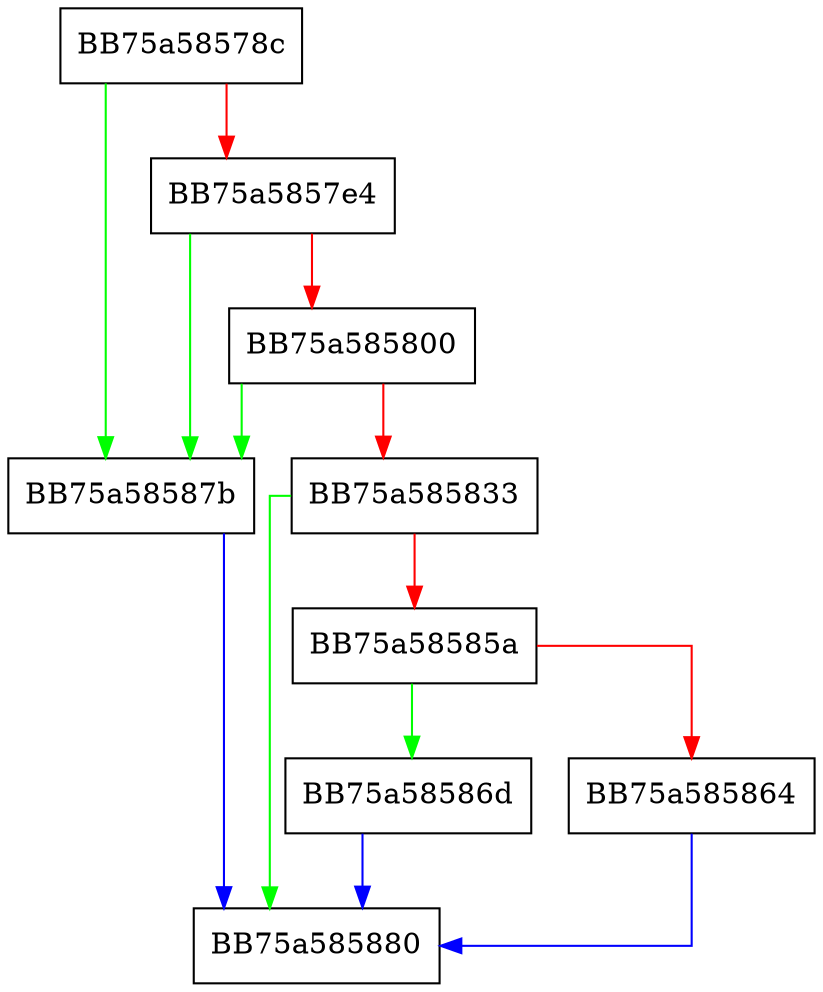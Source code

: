 digraph _validate_feature_and_save {
  node [shape="box"];
  graph [splines=ortho];
  BB75a58578c -> BB75a58587b [color="green"];
  BB75a58578c -> BB75a5857e4 [color="red"];
  BB75a5857e4 -> BB75a58587b [color="green"];
  BB75a5857e4 -> BB75a585800 [color="red"];
  BB75a585800 -> BB75a58587b [color="green"];
  BB75a585800 -> BB75a585833 [color="red"];
  BB75a585833 -> BB75a585880 [color="green"];
  BB75a585833 -> BB75a58585a [color="red"];
  BB75a58585a -> BB75a58586d [color="green"];
  BB75a58585a -> BB75a585864 [color="red"];
  BB75a585864 -> BB75a585880 [color="blue"];
  BB75a58586d -> BB75a585880 [color="blue"];
  BB75a58587b -> BB75a585880 [color="blue"];
}